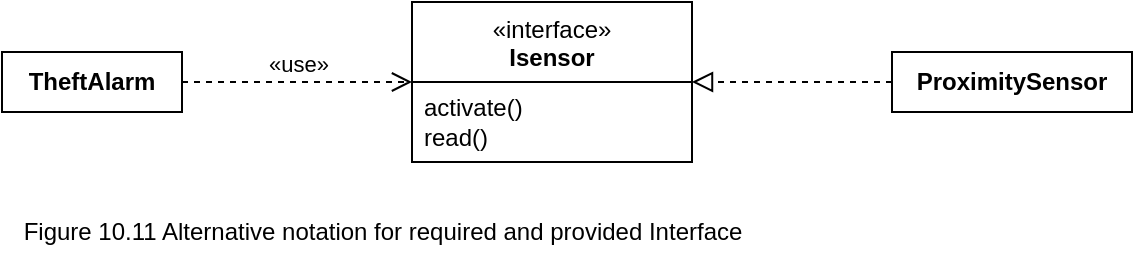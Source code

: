 <mxfile version="21.6.5" type="device">
  <diagram name="Page-1" id="-Cgpy4bIzqHKDVcjYLih">
    <mxGraphModel dx="880" dy="511" grid="1" gridSize="10" guides="1" tooltips="1" connect="1" arrows="1" fold="1" page="1" pageScale="1" pageWidth="1169" pageHeight="827" math="0" shadow="0">
      <root>
        <mxCell id="0" />
        <mxCell id="1" parent="0" />
        <mxCell id="nPWzO8MPGK_4H_GsT2IE-2" value="&lt;b&gt;TheftAlarm&lt;/b&gt;" style="fontStyle=0;html=1;whiteSpace=wrap;" vertex="1" parent="1">
          <mxGeometry x="35" y="25" width="90" height="30" as="geometry" />
        </mxCell>
        <mxCell id="nPWzO8MPGK_4H_GsT2IE-3" value="«interface»&lt;br&gt;&lt;b&gt;Isensor&lt;/b&gt;" style="swimlane;fontStyle=0;align=center;verticalAlign=top;childLayout=stackLayout;horizontal=1;startSize=40;horizontalStack=0;resizeParent=1;resizeParentMax=0;resizeLast=0;collapsible=0;marginBottom=0;html=1;whiteSpace=wrap;" vertex="1" parent="1">
          <mxGeometry x="240" width="140" height="80" as="geometry" />
        </mxCell>
        <mxCell id="nPWzO8MPGK_4H_GsT2IE-4" value="activate()&lt;br&gt;read()" style="text;html=1;strokeColor=none;fillColor=none;align=left;verticalAlign=middle;spacingLeft=4;spacingRight=4;overflow=hidden;rotatable=0;points=[[0,0.5],[1,0.5]];portConstraint=eastwest;whiteSpace=wrap;" vertex="1" parent="nPWzO8MPGK_4H_GsT2IE-3">
          <mxGeometry y="40" width="140" height="40" as="geometry" />
        </mxCell>
        <mxCell id="nPWzO8MPGK_4H_GsT2IE-5" value="&lt;b&gt;ProximitySensor&lt;/b&gt;" style="fontStyle=0;html=1;whiteSpace=wrap;" vertex="1" parent="1">
          <mxGeometry x="480" y="25" width="120" height="30" as="geometry" />
        </mxCell>
        <mxCell id="nPWzO8MPGK_4H_GsT2IE-6" value="" style="endArrow=block;startArrow=none;endFill=0;startFill=0;endSize=8;html=1;verticalAlign=bottom;dashed=1;labelBackgroundColor=none;rounded=0;exitX=0;exitY=0.5;exitDx=0;exitDy=0;entryX=1;entryY=0.5;entryDx=0;entryDy=0;" edge="1" parent="1" source="nPWzO8MPGK_4H_GsT2IE-5" target="nPWzO8MPGK_4H_GsT2IE-3">
          <mxGeometry width="160" relative="1" as="geometry">
            <mxPoint x="370" y="250" as="sourcePoint" />
            <mxPoint x="530" y="250" as="targetPoint" />
          </mxGeometry>
        </mxCell>
        <mxCell id="nPWzO8MPGK_4H_GsT2IE-7" value="«use»" style="endArrow=open;startArrow=none;endFill=0;startFill=0;endSize=8;html=1;verticalAlign=bottom;dashed=1;labelBackgroundColor=none;rounded=0;entryX=0;entryY=0.5;entryDx=0;entryDy=0;exitX=1;exitY=0.5;exitDx=0;exitDy=0;" edge="1" parent="1" source="nPWzO8MPGK_4H_GsT2IE-2" target="nPWzO8MPGK_4H_GsT2IE-3">
          <mxGeometry x="0.008" width="160" relative="1" as="geometry">
            <mxPoint x="130" y="40" as="sourcePoint" />
            <mxPoint x="270" y="39.5" as="targetPoint" />
            <mxPoint as="offset" />
          </mxGeometry>
        </mxCell>
        <mxCell id="nPWzO8MPGK_4H_GsT2IE-8" value="Figure 10.11 Alternative notation for required and provided Interface" style="text;html=1;align=center;verticalAlign=middle;resizable=0;points=[];autosize=1;strokeColor=none;fillColor=none;" vertex="1" parent="1">
          <mxGeometry x="35" y="100" width="380" height="30" as="geometry" />
        </mxCell>
      </root>
    </mxGraphModel>
  </diagram>
</mxfile>
